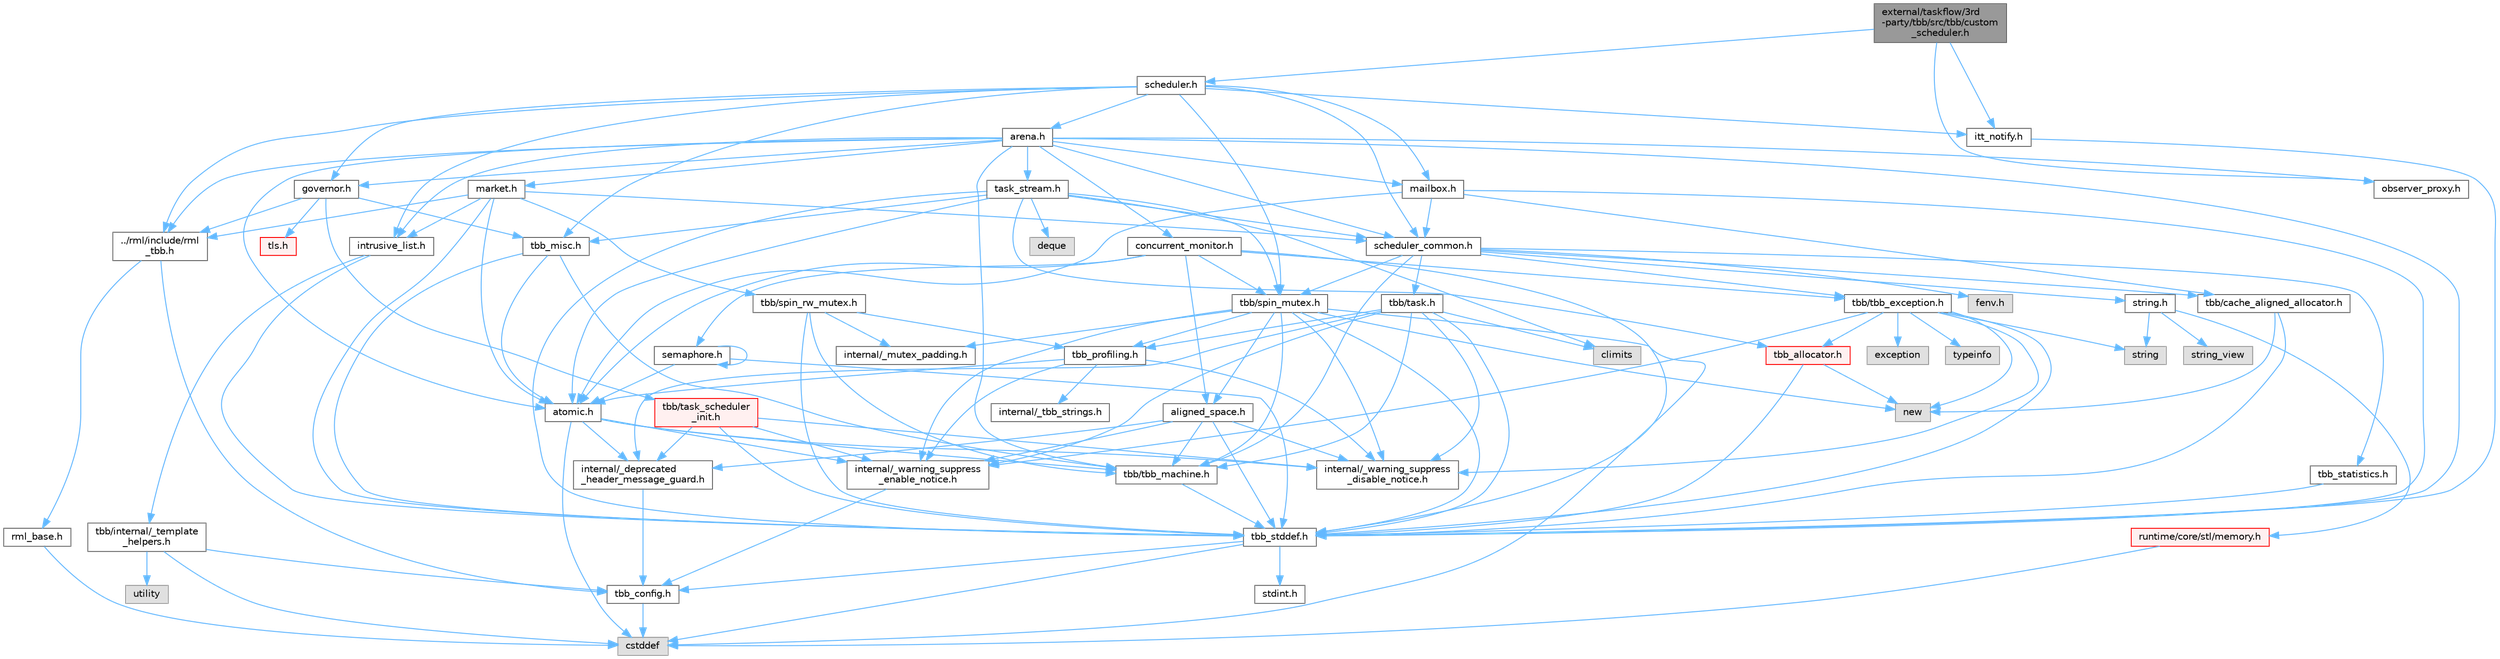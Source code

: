 digraph "external/taskflow/3rd-party/tbb/src/tbb/custom_scheduler.h"
{
 // LATEX_PDF_SIZE
  bgcolor="transparent";
  edge [fontname=Helvetica,fontsize=10,labelfontname=Helvetica,labelfontsize=10];
  node [fontname=Helvetica,fontsize=10,shape=box,height=0.2,width=0.4];
  Node1 [id="Node000001",label="external/taskflow/3rd\l-party/tbb/src/tbb/custom\l_scheduler.h",height=0.2,width=0.4,color="gray40", fillcolor="grey60", style="filled", fontcolor="black",tooltip=" "];
  Node1 -> Node2 [id="edge1_Node000001_Node000002",color="steelblue1",style="solid",tooltip=" "];
  Node2 [id="Node000002",label="scheduler.h",height=0.2,width=0.4,color="grey40", fillcolor="white", style="filled",URL="$scheduler_8h.html",tooltip=" "];
  Node2 -> Node3 [id="edge2_Node000002_Node000003",color="steelblue1",style="solid",tooltip=" "];
  Node3 [id="Node000003",label="scheduler_common.h",height=0.2,width=0.4,color="grey40", fillcolor="white", style="filled",URL="$scheduler__common_8h.html",tooltip=" "];
  Node3 -> Node4 [id="edge3_Node000003_Node000004",color="steelblue1",style="solid",tooltip=" "];
  Node4 [id="Node000004",label="tbb/tbb_machine.h",height=0.2,width=0.4,color="grey40", fillcolor="white", style="filled",URL="$tbb__machine_8h.html",tooltip=" "];
  Node4 -> Node5 [id="edge4_Node000004_Node000005",color="steelblue1",style="solid",tooltip=" "];
  Node5 [id="Node000005",label="tbb_stddef.h",height=0.2,width=0.4,color="grey40", fillcolor="white", style="filled",URL="$tbb__stddef_8h.html",tooltip=" "];
  Node5 -> Node6 [id="edge5_Node000005_Node000006",color="steelblue1",style="solid",tooltip=" "];
  Node6 [id="Node000006",label="tbb_config.h",height=0.2,width=0.4,color="grey40", fillcolor="white", style="filled",URL="$tbb__config_8h.html",tooltip=" "];
  Node6 -> Node7 [id="edge6_Node000006_Node000007",color="steelblue1",style="solid",tooltip=" "];
  Node7 [id="Node000007",label="cstddef",height=0.2,width=0.4,color="grey60", fillcolor="#E0E0E0", style="filled",tooltip=" "];
  Node5 -> Node7 [id="edge7_Node000005_Node000007",color="steelblue1",style="solid",tooltip=" "];
  Node5 -> Node8 [id="edge8_Node000005_Node000008",color="steelblue1",style="solid",tooltip=" "];
  Node8 [id="Node000008",label="stdint.h",height=0.2,width=0.4,color="grey40", fillcolor="white", style="filled",URL="$stdint_8h.html",tooltip=" "];
  Node3 -> Node9 [id="edge9_Node000003_Node000009",color="steelblue1",style="solid",tooltip=" "];
  Node9 [id="Node000009",label="tbb/cache_aligned_allocator.h",height=0.2,width=0.4,color="grey40", fillcolor="white", style="filled",URL="$cache__aligned__allocator_8h.html",tooltip=" "];
  Node9 -> Node10 [id="edge10_Node000009_Node000010",color="steelblue1",style="solid",tooltip=" "];
  Node10 [id="Node000010",label="new",height=0.2,width=0.4,color="grey60", fillcolor="#E0E0E0", style="filled",tooltip=" "];
  Node9 -> Node5 [id="edge11_Node000009_Node000005",color="steelblue1",style="solid",tooltip=" "];
  Node3 -> Node11 [id="edge12_Node000003_Node000011",color="steelblue1",style="solid",tooltip=" "];
  Node11 [id="Node000011",label="string.h",height=0.2,width=0.4,color="grey40", fillcolor="white", style="filled",URL="$string_8h.html",tooltip=" "];
  Node11 -> Node12 [id="edge13_Node000011_Node000012",color="steelblue1",style="solid",tooltip=" "];
  Node12 [id="Node000012",label="string",height=0.2,width=0.4,color="grey60", fillcolor="#E0E0E0", style="filled",tooltip=" "];
  Node11 -> Node13 [id="edge14_Node000011_Node000013",color="steelblue1",style="solid",tooltip=" "];
  Node13 [id="Node000013",label="string_view",height=0.2,width=0.4,color="grey60", fillcolor="#E0E0E0", style="filled",tooltip=" "];
  Node11 -> Node14 [id="edge15_Node000011_Node000014",color="steelblue1",style="solid",tooltip=" "];
  Node14 [id="Node000014",label="runtime/core/stl/memory.h",height=0.2,width=0.4,color="red", fillcolor="#FFF0F0", style="filled",URL="$runtime_2core_2stl_2memory_8h.html",tooltip=" "];
  Node14 -> Node7 [id="edge16_Node000014_Node000007",color="steelblue1",style="solid",tooltip=" "];
  Node3 -> Node158 [id="edge17_Node000003_Node000158",color="steelblue1",style="solid",tooltip=" "];
  Node158 [id="Node000158",label="tbb_statistics.h",height=0.2,width=0.4,color="grey40", fillcolor="white", style="filled",URL="$tbb__statistics_8h.html",tooltip=" "];
  Node158 -> Node5 [id="edge18_Node000158_Node000005",color="steelblue1",style="solid",tooltip=" "];
  Node3 -> Node159 [id="edge19_Node000003_Node000159",color="steelblue1",style="solid",tooltip=" "];
  Node159 [id="Node000159",label="tbb/task.h",height=0.2,width=0.4,color="grey40", fillcolor="white", style="filled",URL="$task_8h.html",tooltip=" "];
  Node159 -> Node160 [id="edge20_Node000159_Node000160",color="steelblue1",style="solid",tooltip=" "];
  Node160 [id="Node000160",label="internal/_deprecated\l_header_message_guard.h",height=0.2,width=0.4,color="grey40", fillcolor="white", style="filled",URL="$__deprecated__header__message__guard_8h.html",tooltip=" "];
  Node160 -> Node6 [id="edge21_Node000160_Node000006",color="steelblue1",style="solid",tooltip=" "];
  Node159 -> Node161 [id="edge22_Node000159_Node000161",color="steelblue1",style="solid",tooltip=" "];
  Node161 [id="Node000161",label="internal/_warning_suppress\l_enable_notice.h",height=0.2,width=0.4,color="grey40", fillcolor="white", style="filled",URL="$__warning__suppress__enable__notice_8h.html",tooltip=" "];
  Node161 -> Node6 [id="edge23_Node000161_Node000006",color="steelblue1",style="solid",tooltip=" "];
  Node159 -> Node5 [id="edge24_Node000159_Node000005",color="steelblue1",style="solid",tooltip=" "];
  Node159 -> Node4 [id="edge25_Node000159_Node000004",color="steelblue1",style="solid",tooltip=" "];
  Node159 -> Node162 [id="edge26_Node000159_Node000162",color="steelblue1",style="solid",tooltip=" "];
  Node162 [id="Node000162",label="tbb_profiling.h",height=0.2,width=0.4,color="grey40", fillcolor="white", style="filled",URL="$tbb__profiling_8h.html",tooltip=" "];
  Node162 -> Node161 [id="edge27_Node000162_Node000161",color="steelblue1",style="solid",tooltip=" "];
  Node162 -> Node163 [id="edge28_Node000162_Node000163",color="steelblue1",style="solid",tooltip=" "];
  Node163 [id="Node000163",label="internal/_tbb_strings.h",height=0.2,width=0.4,color="grey40", fillcolor="white", style="filled",URL="$__tbb__strings_8h.html",tooltip=" "];
  Node162 -> Node164 [id="edge29_Node000162_Node000164",color="steelblue1",style="solid",tooltip=" "];
  Node164 [id="Node000164",label="atomic.h",height=0.2,width=0.4,color="grey40", fillcolor="white", style="filled",URL="$external_2taskflow_23rd-party_2tbb_2include_2tbb_2atomic_8h.html",tooltip=" "];
  Node164 -> Node160 [id="edge30_Node000164_Node000160",color="steelblue1",style="solid",tooltip=" "];
  Node164 -> Node161 [id="edge31_Node000164_Node000161",color="steelblue1",style="solid",tooltip=" "];
  Node164 -> Node7 [id="edge32_Node000164_Node000007",color="steelblue1",style="solid",tooltip=" "];
  Node164 -> Node4 [id="edge33_Node000164_Node000004",color="steelblue1",style="solid",tooltip=" "];
  Node164 -> Node165 [id="edge34_Node000164_Node000165",color="steelblue1",style="solid",tooltip=" "];
  Node165 [id="Node000165",label="internal/_warning_suppress\l_disable_notice.h",height=0.2,width=0.4,color="grey40", fillcolor="white", style="filled",URL="$__warning__suppress__disable__notice_8h.html",tooltip=" "];
  Node162 -> Node165 [id="edge35_Node000162_Node000165",color="steelblue1",style="solid",tooltip=" "];
  Node159 -> Node166 [id="edge36_Node000159_Node000166",color="steelblue1",style="solid",tooltip=" "];
  Node166 [id="Node000166",label="climits",height=0.2,width=0.4,color="grey60", fillcolor="#E0E0E0", style="filled",tooltip=" "];
  Node159 -> Node165 [id="edge37_Node000159_Node000165",color="steelblue1",style="solid",tooltip=" "];
  Node3 -> Node167 [id="edge38_Node000003_Node000167",color="steelblue1",style="solid",tooltip=" "];
  Node167 [id="Node000167",label="tbb/tbb_exception.h",height=0.2,width=0.4,color="grey40", fillcolor="white", style="filled",URL="$tbb__exception_8h.html",tooltip=" "];
  Node167 -> Node161 [id="edge39_Node000167_Node000161",color="steelblue1",style="solid",tooltip=" "];
  Node167 -> Node5 [id="edge40_Node000167_Node000005",color="steelblue1",style="solid",tooltip=" "];
  Node167 -> Node168 [id="edge41_Node000167_Node000168",color="steelblue1",style="solid",tooltip=" "];
  Node168 [id="Node000168",label="exception",height=0.2,width=0.4,color="grey60", fillcolor="#E0E0E0", style="filled",tooltip=" "];
  Node167 -> Node10 [id="edge42_Node000167_Node000010",color="steelblue1",style="solid",tooltip=" "];
  Node167 -> Node12 [id="edge43_Node000167_Node000012",color="steelblue1",style="solid",tooltip=" "];
  Node167 -> Node169 [id="edge44_Node000167_Node000169",color="steelblue1",style="solid",tooltip=" "];
  Node169 [id="Node000169",label="tbb_allocator.h",height=0.2,width=0.4,color="red", fillcolor="#FFF0F0", style="filled",URL="$tbb__allocator_8h.html",tooltip=" "];
  Node169 -> Node5 [id="edge45_Node000169_Node000005",color="steelblue1",style="solid",tooltip=" "];
  Node169 -> Node10 [id="edge46_Node000169_Node000010",color="steelblue1",style="solid",tooltip=" "];
  Node167 -> Node170 [id="edge47_Node000167_Node000170",color="steelblue1",style="solid",tooltip=" "];
  Node170 [id="Node000170",label="typeinfo",height=0.2,width=0.4,color="grey60", fillcolor="#E0E0E0", style="filled",tooltip=" "];
  Node167 -> Node165 [id="edge48_Node000167_Node000165",color="steelblue1",style="solid",tooltip=" "];
  Node3 -> Node171 [id="edge49_Node000003_Node000171",color="steelblue1",style="solid",tooltip=" "];
  Node171 [id="Node000171",label="tbb/spin_mutex.h",height=0.2,width=0.4,color="grey40", fillcolor="white", style="filled",URL="$external_2taskflow_23rd-party_2tbb_2include_2tbb_2spin__mutex_8h.html",tooltip=" "];
  Node171 -> Node161 [id="edge50_Node000171_Node000161",color="steelblue1",style="solid",tooltip=" "];
  Node171 -> Node7 [id="edge51_Node000171_Node000007",color="steelblue1",style="solid",tooltip=" "];
  Node171 -> Node10 [id="edge52_Node000171_Node000010",color="steelblue1",style="solid",tooltip=" "];
  Node171 -> Node172 [id="edge53_Node000171_Node000172",color="steelblue1",style="solid",tooltip=" "];
  Node172 [id="Node000172",label="aligned_space.h",height=0.2,width=0.4,color="grey40", fillcolor="white", style="filled",URL="$aligned__space_8h.html",tooltip=" "];
  Node172 -> Node160 [id="edge54_Node000172_Node000160",color="steelblue1",style="solid",tooltip=" "];
  Node172 -> Node161 [id="edge55_Node000172_Node000161",color="steelblue1",style="solid",tooltip=" "];
  Node172 -> Node5 [id="edge56_Node000172_Node000005",color="steelblue1",style="solid",tooltip=" "];
  Node172 -> Node4 [id="edge57_Node000172_Node000004",color="steelblue1",style="solid",tooltip=" "];
  Node172 -> Node165 [id="edge58_Node000172_Node000165",color="steelblue1",style="solid",tooltip=" "];
  Node171 -> Node5 [id="edge59_Node000171_Node000005",color="steelblue1",style="solid",tooltip=" "];
  Node171 -> Node4 [id="edge60_Node000171_Node000004",color="steelblue1",style="solid",tooltip=" "];
  Node171 -> Node162 [id="edge61_Node000171_Node000162",color="steelblue1",style="solid",tooltip=" "];
  Node171 -> Node173 [id="edge62_Node000171_Node000173",color="steelblue1",style="solid",tooltip=" "];
  Node173 [id="Node000173",label="internal/_mutex_padding.h",height=0.2,width=0.4,color="grey40", fillcolor="white", style="filled",URL="$__mutex__padding_8h.html",tooltip=" "];
  Node171 -> Node165 [id="edge63_Node000171_Node000165",color="steelblue1",style="solid",tooltip=" "];
  Node3 -> Node174 [id="edge64_Node000003_Node000174",color="steelblue1",style="solid",tooltip=" "];
  Node174 [id="Node000174",label="fenv.h",height=0.2,width=0.4,color="grey60", fillcolor="#E0E0E0", style="filled",tooltip=" "];
  Node2 -> Node171 [id="edge65_Node000002_Node000171",color="steelblue1",style="solid",tooltip=" "];
  Node2 -> Node175 [id="edge66_Node000002_Node000175",color="steelblue1",style="solid",tooltip=" "];
  Node175 [id="Node000175",label="mailbox.h",height=0.2,width=0.4,color="grey40", fillcolor="white", style="filled",URL="$mailbox_8h.html",tooltip=" "];
  Node175 -> Node5 [id="edge67_Node000175_Node000005",color="steelblue1",style="solid",tooltip=" "];
  Node175 -> Node9 [id="edge68_Node000175_Node000009",color="steelblue1",style="solid",tooltip=" "];
  Node175 -> Node3 [id="edge69_Node000175_Node000003",color="steelblue1",style="solid",tooltip=" "];
  Node175 -> Node164 [id="edge70_Node000175_Node000164",color="steelblue1",style="solid",tooltip=" "];
  Node2 -> Node176 [id="edge71_Node000002_Node000176",color="steelblue1",style="solid",tooltip=" "];
  Node176 [id="Node000176",label="tbb_misc.h",height=0.2,width=0.4,color="grey40", fillcolor="white", style="filled",URL="$tbb__misc_8h.html",tooltip=" "];
  Node176 -> Node5 [id="edge72_Node000176_Node000005",color="steelblue1",style="solid",tooltip=" "];
  Node176 -> Node4 [id="edge73_Node000176_Node000004",color="steelblue1",style="solid",tooltip=" "];
  Node176 -> Node164 [id="edge74_Node000176_Node000164",color="steelblue1",style="solid",tooltip=" "];
  Node2 -> Node177 [id="edge75_Node000002_Node000177",color="steelblue1",style="solid",tooltip=" "];
  Node177 [id="Node000177",label="itt_notify.h",height=0.2,width=0.4,color="grey40", fillcolor="white", style="filled",URL="$itt__notify_8h.html",tooltip=" "];
  Node177 -> Node5 [id="edge76_Node000177_Node000005",color="steelblue1",style="solid",tooltip=" "];
  Node2 -> Node178 [id="edge77_Node000002_Node000178",color="steelblue1",style="solid",tooltip=" "];
  Node178 [id="Node000178",label="../rml/include/rml\l_tbb.h",height=0.2,width=0.4,color="grey40", fillcolor="white", style="filled",URL="$rml__tbb_8h.html",tooltip=" "];
  Node178 -> Node6 [id="edge78_Node000178_Node000006",color="steelblue1",style="solid",tooltip=" "];
  Node178 -> Node179 [id="edge79_Node000178_Node000179",color="steelblue1",style="solid",tooltip=" "];
  Node179 [id="Node000179",label="rml_base.h",height=0.2,width=0.4,color="grey40", fillcolor="white", style="filled",URL="$rml__base_8h.html",tooltip=" "];
  Node179 -> Node7 [id="edge80_Node000179_Node000007",color="steelblue1",style="solid",tooltip=" "];
  Node2 -> Node180 [id="edge81_Node000002_Node000180",color="steelblue1",style="solid",tooltip=" "];
  Node180 [id="Node000180",label="intrusive_list.h",height=0.2,width=0.4,color="grey40", fillcolor="white", style="filled",URL="$external_2taskflow_23rd-party_2tbb_2src_2tbb_2intrusive__list_8h.html",tooltip=" "];
  Node180 -> Node5 [id="edge82_Node000180_Node000005",color="steelblue1",style="solid",tooltip=" "];
  Node180 -> Node181 [id="edge83_Node000180_Node000181",color="steelblue1",style="solid",tooltip=" "];
  Node181 [id="Node000181",label="tbb/internal/_template\l_helpers.h",height=0.2,width=0.4,color="grey40", fillcolor="white", style="filled",URL="$__template__helpers_8h.html",tooltip=" "];
  Node181 -> Node64 [id="edge84_Node000181_Node000064",color="steelblue1",style="solid",tooltip=" "];
  Node64 [id="Node000064",label="utility",height=0.2,width=0.4,color="grey60", fillcolor="#E0E0E0", style="filled",tooltip=" "];
  Node181 -> Node7 [id="edge85_Node000181_Node000007",color="steelblue1",style="solid",tooltip=" "];
  Node181 -> Node6 [id="edge86_Node000181_Node000006",color="steelblue1",style="solid",tooltip=" "];
  Node2 -> Node182 [id="edge87_Node000002_Node000182",color="steelblue1",style="solid",tooltip=" "];
  Node182 [id="Node000182",label="arena.h",height=0.2,width=0.4,color="grey40", fillcolor="white", style="filled",URL="$arena_8h.html",tooltip=" "];
  Node182 -> Node5 [id="edge88_Node000182_Node000005",color="steelblue1",style="solid",tooltip=" "];
  Node182 -> Node164 [id="edge89_Node000182_Node000164",color="steelblue1",style="solid",tooltip=" "];
  Node182 -> Node4 [id="edge90_Node000182_Node000004",color="steelblue1",style="solid",tooltip=" "];
  Node182 -> Node3 [id="edge91_Node000182_Node000003",color="steelblue1",style="solid",tooltip=" "];
  Node182 -> Node180 [id="edge92_Node000182_Node000180",color="steelblue1",style="solid",tooltip=" "];
  Node182 -> Node183 [id="edge93_Node000182_Node000183",color="steelblue1",style="solid",tooltip=" "];
  Node183 [id="Node000183",label="task_stream.h",height=0.2,width=0.4,color="grey40", fillcolor="white", style="filled",URL="$task__stream_8h.html",tooltip=" "];
  Node183 -> Node5 [id="edge94_Node000183_Node000005",color="steelblue1",style="solid",tooltip=" "];
  Node183 -> Node184 [id="edge95_Node000183_Node000184",color="steelblue1",style="solid",tooltip=" "];
  Node184 [id="Node000184",label="deque",height=0.2,width=0.4,color="grey60", fillcolor="#E0E0E0", style="filled",tooltip=" "];
  Node183 -> Node166 [id="edge96_Node000183_Node000166",color="steelblue1",style="solid",tooltip=" "];
  Node183 -> Node164 [id="edge97_Node000183_Node000164",color="steelblue1",style="solid",tooltip=" "];
  Node183 -> Node171 [id="edge98_Node000183_Node000171",color="steelblue1",style="solid",tooltip=" "];
  Node183 -> Node169 [id="edge99_Node000183_Node000169",color="steelblue1",style="solid",tooltip=" "];
  Node183 -> Node3 [id="edge100_Node000183_Node000003",color="steelblue1",style="solid",tooltip=" "];
  Node183 -> Node176 [id="edge101_Node000183_Node000176",color="steelblue1",style="solid",tooltip=" "];
  Node182 -> Node178 [id="edge102_Node000182_Node000178",color="steelblue1",style="solid",tooltip=" "];
  Node182 -> Node175 [id="edge103_Node000182_Node000175",color="steelblue1",style="solid",tooltip=" "];
  Node182 -> Node185 [id="edge104_Node000182_Node000185",color="steelblue1",style="solid",tooltip=" "];
  Node185 [id="Node000185",label="observer_proxy.h",height=0.2,width=0.4,color="grey40", fillcolor="white", style="filled",URL="$observer__proxy_8h.html",tooltip=" "];
  Node182 -> Node186 [id="edge105_Node000182_Node000186",color="steelblue1",style="solid",tooltip=" "];
  Node186 [id="Node000186",label="market.h",height=0.2,width=0.4,color="grey40", fillcolor="white", style="filled",URL="$market_8h.html",tooltip=" "];
  Node186 -> Node5 [id="edge106_Node000186_Node000005",color="steelblue1",style="solid",tooltip=" "];
  Node186 -> Node3 [id="edge107_Node000186_Node000003",color="steelblue1",style="solid",tooltip=" "];
  Node186 -> Node164 [id="edge108_Node000186_Node000164",color="steelblue1",style="solid",tooltip=" "];
  Node186 -> Node187 [id="edge109_Node000186_Node000187",color="steelblue1",style="solid",tooltip=" "];
  Node187 [id="Node000187",label="tbb/spin_rw_mutex.h",height=0.2,width=0.4,color="grey40", fillcolor="white", style="filled",URL="$spin__rw__mutex_8h.html",tooltip=" "];
  Node187 -> Node5 [id="edge110_Node000187_Node000005",color="steelblue1",style="solid",tooltip=" "];
  Node187 -> Node4 [id="edge111_Node000187_Node000004",color="steelblue1",style="solid",tooltip=" "];
  Node187 -> Node162 [id="edge112_Node000187_Node000162",color="steelblue1",style="solid",tooltip=" "];
  Node187 -> Node173 [id="edge113_Node000187_Node000173",color="steelblue1",style="solid",tooltip=" "];
  Node186 -> Node178 [id="edge114_Node000186_Node000178",color="steelblue1",style="solid",tooltip=" "];
  Node186 -> Node180 [id="edge115_Node000186_Node000180",color="steelblue1",style="solid",tooltip=" "];
  Node182 -> Node188 [id="edge116_Node000182_Node000188",color="steelblue1",style="solid",tooltip=" "];
  Node188 [id="Node000188",label="governor.h",height=0.2,width=0.4,color="grey40", fillcolor="white", style="filled",URL="$governor_8h.html",tooltip=" "];
  Node188 -> Node189 [id="edge117_Node000188_Node000189",color="steelblue1",style="solid",tooltip=" "];
  Node189 [id="Node000189",label="tbb/task_scheduler\l_init.h",height=0.2,width=0.4,color="red", fillcolor="#FFF0F0", style="filled",URL="$task__scheduler__init_8h.html",tooltip=" "];
  Node189 -> Node160 [id="edge118_Node000189_Node000160",color="steelblue1",style="solid",tooltip=" "];
  Node189 -> Node161 [id="edge119_Node000189_Node000161",color="steelblue1",style="solid",tooltip=" "];
  Node189 -> Node5 [id="edge120_Node000189_Node000005",color="steelblue1",style="solid",tooltip=" "];
  Node189 -> Node165 [id="edge121_Node000189_Node000165",color="steelblue1",style="solid",tooltip=" "];
  Node188 -> Node178 [id="edge122_Node000188_Node000178",color="steelblue1",style="solid",tooltip=" "];
  Node188 -> Node176 [id="edge123_Node000188_Node000176",color="steelblue1",style="solid",tooltip=" "];
  Node188 -> Node190 [id="edge124_Node000188_Node000190",color="steelblue1",style="solid",tooltip=" "];
  Node190 [id="Node000190",label="tls.h",height=0.2,width=0.4,color="red", fillcolor="#FFF0F0", style="filled",URL="$tls_8h.html",tooltip=" "];
  Node182 -> Node192 [id="edge125_Node000182_Node000192",color="steelblue1",style="solid",tooltip=" "];
  Node192 [id="Node000192",label="concurrent_monitor.h",height=0.2,width=0.4,color="grey40", fillcolor="white", style="filled",URL="$concurrent__monitor_8h.html",tooltip=" "];
  Node192 -> Node5 [id="edge126_Node000192_Node000005",color="steelblue1",style="solid",tooltip=" "];
  Node192 -> Node164 [id="edge127_Node000192_Node000164",color="steelblue1",style="solid",tooltip=" "];
  Node192 -> Node171 [id="edge128_Node000192_Node000171",color="steelblue1",style="solid",tooltip=" "];
  Node192 -> Node167 [id="edge129_Node000192_Node000167",color="steelblue1",style="solid",tooltip=" "];
  Node192 -> Node172 [id="edge130_Node000192_Node000172",color="steelblue1",style="solid",tooltip=" "];
  Node192 -> Node193 [id="edge131_Node000192_Node000193",color="steelblue1",style="solid",tooltip=" "];
  Node193 [id="Node000193",label="semaphore.h",height=0.2,width=0.4,color="grey40", fillcolor="white", style="filled",URL="$semaphore_8h.html",tooltip=" "];
  Node193 -> Node164 [id="edge132_Node000193_Node000164",color="steelblue1",style="solid",tooltip=" "];
  Node193 -> Node5 [id="edge133_Node000193_Node000005",color="steelblue1",style="solid",tooltip=" "];
  Node193 -> Node193 [id="edge134_Node000193_Node000193",color="steelblue1",style="solid",tooltip=" "];
  Node2 -> Node188 [id="edge135_Node000002_Node000188",color="steelblue1",style="solid",tooltip=" "];
  Node1 -> Node185 [id="edge136_Node000001_Node000185",color="steelblue1",style="solid",tooltip=" "];
  Node1 -> Node177 [id="edge137_Node000001_Node000177",color="steelblue1",style="solid",tooltip=" "];
}

